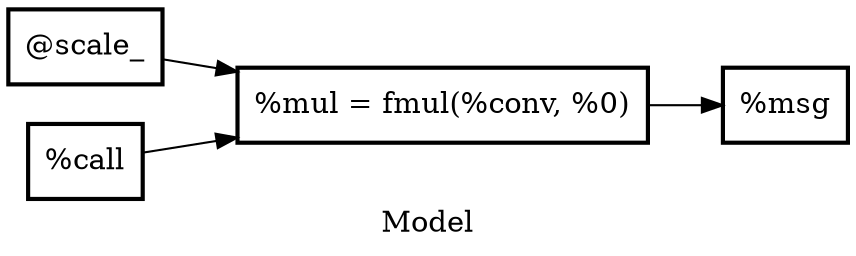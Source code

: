 digraph G {
	rankdir="LR";
	label="Model";
    Node0x556b7f267060 [shape=record,penwidth=2,label="{%mul = fmul(%conv, %0)}"];
    Node0x556b7f265870 [shape=record,penwidth=2,label="{@scale_}"];
    Node0x556b7f266af0 [shape=record,penwidth=2,label="{%call}"];
    Node0x556b7f253760 [shape=record,penwidth=2,label="{%msg}"];
    Node0x556b7f265870 -> Node0x556b7f267060;
    Node0x556b7f267060 -> Node0x556b7f253760;
    Node0x556b7f266af0 -> Node0x556b7f267060;
}
